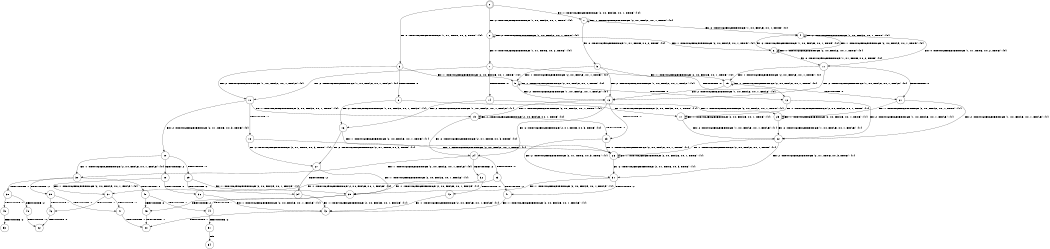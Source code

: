 digraph BCG {
size = "7, 10.5";
center = TRUE;
node [shape = circle];
0 [peripheries = 2];
0 -> 1 [label = "EX !1 !ATOMIC_EXCH_BRANCH (2, +0, FALSE, +0, 1, TRUE) !{0}"];
0 -> 2 [label = "EX !2 !ATOMIC_EXCH_BRANCH (1, +0, FALSE, +0, 1, TRUE) !{0}"];
0 -> 3 [label = "EX !0 !ATOMIC_EXCH_BRANCH (1, +1, TRUE, +0, 2, TRUE) !{0}"];
1 -> 4 [label = "EX !2 !ATOMIC_EXCH_BRANCH (1, +0, FALSE, +0, 1, TRUE) !{0}"];
1 -> 5 [label = "EX !0 !ATOMIC_EXCH_BRANCH (1, +1, TRUE, +0, 2, TRUE) !{0}"];
1 -> 1 [label = "EX !1 !ATOMIC_EXCH_BRANCH (2, +0, FALSE, +0, 1, TRUE) !{0}"];
2 -> 6 [label = "EX !1 !ATOMIC_EXCH_BRANCH (2, +0, FALSE, +0, 1, TRUE) !{0}"];
2 -> 7 [label = "EX !0 !ATOMIC_EXCH_BRANCH (1, +1, TRUE, +0, 2, TRUE) !{0}"];
2 -> 2 [label = "EX !2 !ATOMIC_EXCH_BRANCH (1, +0, FALSE, +0, 1, TRUE) !{0}"];
3 -> 8 [label = "TERMINATE !0"];
3 -> 9 [label = "EX !1 !ATOMIC_EXCH_BRANCH (2, +0, FALSE, +0, 1, TRUE) !{0}"];
3 -> 10 [label = "EX !2 !ATOMIC_EXCH_BRANCH (1, +0, FALSE, +0, 1, FALSE) !{0}"];
4 -> 11 [label = "EX !0 !ATOMIC_EXCH_BRANCH (1, +1, TRUE, +0, 2, TRUE) !{0}"];
4 -> 4 [label = "EX !2 !ATOMIC_EXCH_BRANCH (1, +0, FALSE, +0, 1, TRUE) !{0}"];
4 -> 6 [label = "EX !1 !ATOMIC_EXCH_BRANCH (2, +0, FALSE, +0, 1, TRUE) !{0}"];
5 -> 12 [label = "TERMINATE !0"];
5 -> 13 [label = "EX !2 !ATOMIC_EXCH_BRANCH (1, +0, FALSE, +0, 1, FALSE) !{0}"];
5 -> 9 [label = "EX !1 !ATOMIC_EXCH_BRANCH (2, +0, FALSE, +0, 1, TRUE) !{0}"];
6 -> 11 [label = "EX !0 !ATOMIC_EXCH_BRANCH (1, +1, TRUE, +0, 2, TRUE) !{0}"];
6 -> 4 [label = "EX !2 !ATOMIC_EXCH_BRANCH (1, +0, FALSE, +0, 1, TRUE) !{0}"];
6 -> 6 [label = "EX !1 !ATOMIC_EXCH_BRANCH (2, +0, FALSE, +0, 1, TRUE) !{0}"];
7 -> 14 [label = "TERMINATE !0"];
7 -> 15 [label = "EX !1 !ATOMIC_EXCH_BRANCH (2, +0, FALSE, +0, 1, TRUE) !{0}"];
7 -> 10 [label = "EX !2 !ATOMIC_EXCH_BRANCH (1, +0, FALSE, +0, 1, FALSE) !{0}"];
8 -> 16 [label = "EX !2 !ATOMIC_EXCH_BRANCH (1, +0, FALSE, +0, 1, FALSE) !{1}"];
8 -> 17 [label = "EX !1 !ATOMIC_EXCH_BRANCH (2, +0, FALSE, +0, 1, TRUE) !{1}"];
9 -> 12 [label = "TERMINATE !0"];
9 -> 13 [label = "EX !2 !ATOMIC_EXCH_BRANCH (1, +0, FALSE, +0, 1, FALSE) !{0}"];
9 -> 9 [label = "EX !1 !ATOMIC_EXCH_BRANCH (2, +0, FALSE, +0, 1, TRUE) !{0}"];
10 -> 18 [label = "TERMINATE !0"];
10 -> 19 [label = "EX !1 !ATOMIC_EXCH_BRANCH (2, +0, FALSE, +0, 1, TRUE) !{0}"];
10 -> 20 [label = "EX !2 !ATOMIC_EXCH_BRANCH (2, +1, TRUE, +0, 3, TRUE) !{0}"];
11 -> 21 [label = "TERMINATE !0"];
11 -> 13 [label = "EX !2 !ATOMIC_EXCH_BRANCH (1, +0, FALSE, +0, 1, FALSE) !{0}"];
11 -> 15 [label = "EX !1 !ATOMIC_EXCH_BRANCH (2, +0, FALSE, +0, 1, TRUE) !{0}"];
12 -> 22 [label = "EX !2 !ATOMIC_EXCH_BRANCH (1, +0, FALSE, +0, 1, FALSE) !{1}"];
12 -> 17 [label = "EX !1 !ATOMIC_EXCH_BRANCH (2, +0, FALSE, +0, 1, TRUE) !{1}"];
13 -> 23 [label = "TERMINATE !0"];
13 -> 24 [label = "EX !2 !ATOMIC_EXCH_BRANCH (2, +1, TRUE, +0, 3, TRUE) !{0}"];
13 -> 19 [label = "EX !1 !ATOMIC_EXCH_BRANCH (2, +0, FALSE, +0, 1, TRUE) !{0}"];
14 -> 25 [label = "EX !1 !ATOMIC_EXCH_BRANCH (2, +0, FALSE, +0, 1, TRUE) !{1}"];
14 -> 16 [label = "EX !2 !ATOMIC_EXCH_BRANCH (1, +0, FALSE, +0, 1, FALSE) !{1}"];
15 -> 21 [label = "TERMINATE !0"];
15 -> 13 [label = "EX !2 !ATOMIC_EXCH_BRANCH (1, +0, FALSE, +0, 1, FALSE) !{0}"];
15 -> 15 [label = "EX !1 !ATOMIC_EXCH_BRANCH (2, +0, FALSE, +0, 1, TRUE) !{0}"];
16 -> 26 [label = "EX !1 !ATOMIC_EXCH_BRANCH (2, +0, FALSE, +0, 1, TRUE) !{1}"];
16 -> 27 [label = "EX !2 !ATOMIC_EXCH_BRANCH (2, +1, TRUE, +0, 3, TRUE) !{1}"];
17 -> 22 [label = "EX !2 !ATOMIC_EXCH_BRANCH (1, +0, FALSE, +0, 1, FALSE) !{1}"];
17 -> 17 [label = "EX !1 !ATOMIC_EXCH_BRANCH (2, +0, FALSE, +0, 1, TRUE) !{1}"];
18 -> 26 [label = "EX !1 !ATOMIC_EXCH_BRANCH (2, +0, FALSE, +0, 1, TRUE) !{1}"];
18 -> 27 [label = "EX !2 !ATOMIC_EXCH_BRANCH (2, +1, TRUE, +0, 3, TRUE) !{1}"];
19 -> 23 [label = "TERMINATE !0"];
19 -> 24 [label = "EX !2 !ATOMIC_EXCH_BRANCH (2, +1, TRUE, +0, 3, TRUE) !{0}"];
19 -> 19 [label = "EX !1 !ATOMIC_EXCH_BRANCH (2, +0, FALSE, +0, 1, TRUE) !{0}"];
20 -> 28 [label = "TERMINATE !2"];
20 -> 29 [label = "TERMINATE !0"];
20 -> 30 [label = "EX !1 !ATOMIC_EXCH_BRANCH (2, +0, FALSE, +0, 1, FALSE) !{0}"];
21 -> 22 [label = "EX !2 !ATOMIC_EXCH_BRANCH (1, +0, FALSE, +0, 1, FALSE) !{1}"];
21 -> 25 [label = "EX !1 !ATOMIC_EXCH_BRANCH (2, +0, FALSE, +0, 1, TRUE) !{1}"];
22 -> 31 [label = "EX !2 !ATOMIC_EXCH_BRANCH (2, +1, TRUE, +0, 3, TRUE) !{1}"];
22 -> 26 [label = "EX !1 !ATOMIC_EXCH_BRANCH (2, +0, FALSE, +0, 1, TRUE) !{1}"];
23 -> 31 [label = "EX !2 !ATOMIC_EXCH_BRANCH (2, +1, TRUE, +0, 3, TRUE) !{1}"];
23 -> 26 [label = "EX !1 !ATOMIC_EXCH_BRANCH (2, +0, FALSE, +0, 1, TRUE) !{1}"];
24 -> 32 [label = "TERMINATE !2"];
24 -> 33 [label = "TERMINATE !0"];
24 -> 30 [label = "EX !1 !ATOMIC_EXCH_BRANCH (2, +0, FALSE, +0, 1, FALSE) !{0}"];
25 -> 22 [label = "EX !2 !ATOMIC_EXCH_BRANCH (1, +0, FALSE, +0, 1, FALSE) !{1}"];
25 -> 25 [label = "EX !1 !ATOMIC_EXCH_BRANCH (2, +0, FALSE, +0, 1, TRUE) !{1}"];
26 -> 31 [label = "EX !2 !ATOMIC_EXCH_BRANCH (2, +1, TRUE, +0, 3, TRUE) !{1}"];
26 -> 26 [label = "EX !1 !ATOMIC_EXCH_BRANCH (2, +0, FALSE, +0, 1, TRUE) !{1}"];
27 -> 34 [label = "TERMINATE !2"];
27 -> 35 [label = "EX !1 !ATOMIC_EXCH_BRANCH (2, +0, FALSE, +0, 1, FALSE) !{1}"];
28 -> 36 [label = "TERMINATE !0"];
28 -> 37 [label = "EX !1 !ATOMIC_EXCH_BRANCH (2, +0, FALSE, +0, 1, FALSE) !{0}"];
29 -> 34 [label = "TERMINATE !2"];
29 -> 35 [label = "EX !1 !ATOMIC_EXCH_BRANCH (2, +0, FALSE, +0, 1, FALSE) !{1}"];
30 -> 38 [label = "TERMINATE !1"];
30 -> 39 [label = "TERMINATE !2"];
30 -> 40 [label = "TERMINATE !0"];
31 -> 41 [label = "TERMINATE !2"];
31 -> 35 [label = "EX !1 !ATOMIC_EXCH_BRANCH (2, +0, FALSE, +0, 1, FALSE) !{1}"];
32 -> 42 [label = "TERMINATE !0"];
32 -> 37 [label = "EX !1 !ATOMIC_EXCH_BRANCH (2, +0, FALSE, +0, 1, FALSE) !{0}"];
33 -> 41 [label = "TERMINATE !2"];
33 -> 35 [label = "EX !1 !ATOMIC_EXCH_BRANCH (2, +0, FALSE, +0, 1, FALSE) !{1}"];
34 -> 43 [label = "EX !1 !ATOMIC_EXCH_BRANCH (2, +0, FALSE, +0, 1, FALSE) !{1}"];
35 -> 44 [label = "TERMINATE !1"];
35 -> 45 [label = "TERMINATE !2"];
36 -> 43 [label = "EX !1 !ATOMIC_EXCH_BRANCH (2, +0, FALSE, +0, 1, FALSE) !{1}"];
37 -> 46 [label = "TERMINATE !1"];
37 -> 47 [label = "TERMINATE !0"];
38 -> 48 [label = "TERMINATE !2"];
38 -> 49 [label = "TERMINATE !0"];
39 -> 46 [label = "TERMINATE !1"];
39 -> 47 [label = "TERMINATE !0"];
40 -> 44 [label = "TERMINATE !1"];
40 -> 45 [label = "TERMINATE !2"];
41 -> 43 [label = "EX !1 !ATOMIC_EXCH_BRANCH (2, +0, FALSE, +0, 1, FALSE) !{1}"];
42 -> 43 [label = "EX !1 !ATOMIC_EXCH_BRANCH (2, +0, FALSE, +0, 1, FALSE) !{1}"];
43 -> 50 [label = "TERMINATE !1"];
44 -> 51 [label = "TERMINATE !2"];
45 -> 50 [label = "TERMINATE !1"];
46 -> 52 [label = "TERMINATE !0"];
47 -> 50 [label = "TERMINATE !1"];
48 -> 52 [label = "TERMINATE !0"];
49 -> 53 [label = "TERMINATE !2"];
51 -> 54 [label = "exit"];
}
